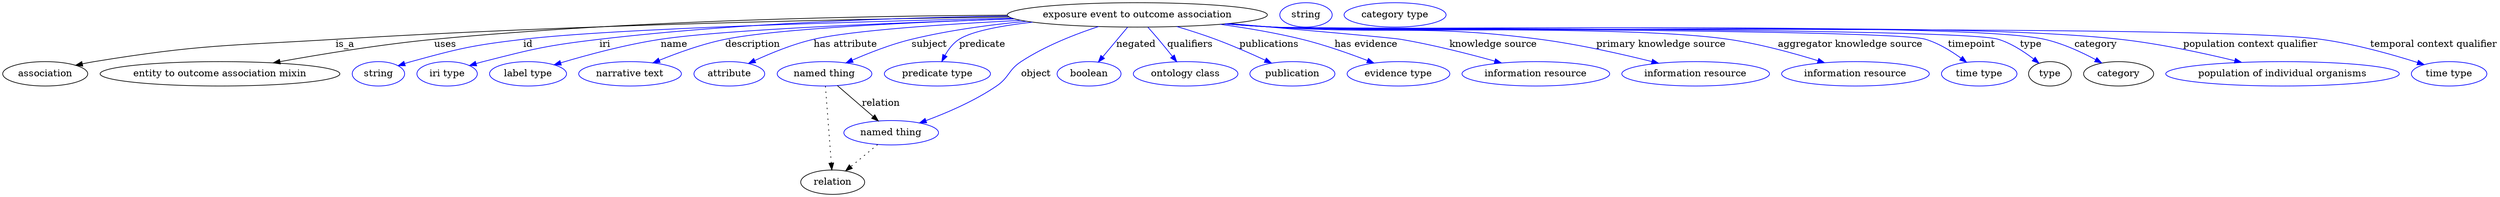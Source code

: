 digraph {
	graph [bb="0,0,3666.4,283"];
	node [label="\N"];
	"exposure event to outcome association"	[height=0.5,
		label="exposure event to outcome association",
		pos="1665.4,265",
		width=5.3079];
	association	[height=0.5,
		pos="62.394,178",
		width=1.7332];
	"exposure event to outcome association" -> association	[label=is_a,
		lp="503.39,221.5",
		pos="e,107.14,190.58 1476.8,262.04 1244.4,258.78 837.51,250.34 489.39,229 331.23,219.3 290.77,221.6 134.39,196 128.71,195.07 122.81,193.94 \
116.94,192.72"];
	"entity to outcome association mixin"	[height=0.5,
		pos="319.39,178",
		width=4.8926];
	"exposure event to outcome association" -> "entity to outcome association mixin"	[label=uses,
		lp="649.89,221.5",
		pos="e,397.44,194.19 1474.3,264.59 1266.8,263.59 925.82,257.13 633.39,229 556.59,221.61 470.05,207.39 407.3,195.99"];
	id	[color=blue,
		height=0.5,
		label=string,
		pos="551.39,178",
		width=1.0652];
	"exposure event to outcome association" -> id	[color=blue,
		label=id,
		lp="771.39,221.5",
		pos="e,580.37,190.01 1480.7,260.28 1258.3,255.2 897.99,244.85 764.39,229 690.13,220.19 671.49,215.87 599.39,196 596.28,195.14 593.08,\
194.18 589.88,193.17",
		style=solid];
	iri	[color=blue,
		height=0.5,
		label="iri type",
		pos="652.39,178",
		width=1.2277];
	"exposure event to outcome association" -> iri	[color=blue,
		label=iri,
		lp="884.39,221.5",
		pos="e,685.3,190.23 1475.1,263.34 1314.9,260.93 1080,253.03 876.39,229 799.53,219.93 780.38,215.19 705.39,196 702.02,195.14 698.54,194.18 \
695.05,193.17",
		style=solid];
	name	[color=blue,
		height=0.5,
		label="label type",
		pos="771.39,178",
		width=1.5707];
	"exposure event to outcome association" -> name	[color=blue,
		label=name,
		lp="986.39,221.5",
		pos="e,809.77,191.29 1484.8,259.06 1311.5,253.58 1062.5,243.55 966.39,229 915.53,221.3 858.7,205.93 819.57,194.25",
		style=solid];
	description	[color=blue,
		height=0.5,
		label="narrative text",
		pos="921.39,178",
		width=2.0943];
	"exposure event to outcome association" -> description	[color=blue,
		label=description,
		lp="1100.9,221.5",
		pos="e,954.88,194.13 1484.3,259.24 1336,254.28 1138.5,244.95 1060.4,229 1027.3,222.23 991.41,209.18 964.41,198.11",
		style=solid];
	"has attribute"	[color=blue,
		height=0.5,
		label=attribute,
		pos="1066.4,178",
		width=1.4443];
	"exposure event to outcome association" -> "has attribute"	[color=blue,
		label="has attribute",
		lp="1237.4,221.5",
		pos="e,1094.6,193.33 1494.4,256.95 1382.3,251.26 1246.5,242.05 1190.4,229 1160.3,221.99 1127.9,208.73 1103.8,197.62",
		style=solid];
	subject	[color=blue,
		height=0.5,
		label="named thing",
		pos="1206.4,178",
		width=1.9318];
	"exposure event to outcome association" -> subject	[color=blue,
		label=subject,
		lp="1360.4,221.5",
		pos="e,1238,194.08 1502.7,255.5 1448.6,250.37 1388.4,242.16 1334.4,229 1304.4,221.7 1272.1,209.01 1247.4,198.25",
		style=solid];
	predicate	[color=blue,
		height=0.5,
		label="predicate type",
		pos="1372.4,178",
		width=2.1665];
	"exposure event to outcome association" -> predicate	[color=blue,
		label=predicate,
		lp="1438.4,221.5",
		pos="e,1378.9,196.2 1511.8,254.26 1466.2,249.03 1423.3,241.07 1404.4,229 1395.5,223.33 1388.6,214.19 1383.5,205.27",
		style=solid];
	object	[color=blue,
		height=0.5,
		label="named thing",
		pos="1304.4,91",
		width=1.9318];
	"exposure event to outcome association" -> object	[color=blue,
		label=object,
		lp="1517.4,178",
		pos="e,1346,105.47 1608.6,247.72 1574.2,236.32 1530.3,219.01 1495.4,196 1476.5,183.54 1478.1,172.77 1459.4,160 1427.3,138.07 1387,120.64 \
1355.5,108.92",
		style=solid];
	negated	[color=blue,
		height=0.5,
		label=boolean,
		pos="1595.4,178",
		width=1.2999];
	"exposure event to outcome association" -> negated	[color=blue,
		label=negated,
		lp="1664.4,221.5",
		pos="e,1608.8,195.31 1651.2,246.8 1640.9,234.23 1626.7,217.01 1615.2,203.08",
		style=solid];
	qualifiers	[color=blue,
		height=0.5,
		label="ontology class",
		pos="1736.4,178",
		width=2.1304];
	"exposure event to outcome association" -> qualifiers	[color=blue,
		label=qualifiers,
		lp="1743.9,221.5",
		pos="e,1723.7,195.93 1681.6,246.79 1686.8,241.2 1692.4,234.91 1697.4,229 1704.1,221.01 1711.3,212.07 1717.5,203.97",
		style=solid];
	publications	[color=blue,
		height=0.5,
		label=publication,
		pos="1893.4,178",
		width=1.7332];
	"exposure event to outcome association" -> publications	[color=blue,
		label=publications,
		lp="1860.4,221.5",
		pos="e,1862.9,193.86 1724.3,247.8 1742.7,242.31 1763.1,235.83 1781.4,229 1805.8,219.91 1832.4,208.1 1853.6,198.24",
		style=solid];
	"has evidence"	[color=blue,
		height=0.5,
		label="evidence type",
		pos="2049.4,178",
		width=2.0943];
	"exposure event to outcome association" -> "has evidence"	[color=blue,
		label="has evidence",
		lp="2002.9,221.5",
		pos="e,2013.5,193.96 1788.1,251.14 1826.9,245.79 1869.7,238.55 1908.4,229 1941,220.96 1976.5,208.31 2003.8,197.75",
		style=solid];
	"knowledge source"	[color=blue,
		height=0.5,
		label="information resource",
		pos="2251.4,178",
		width=3.015];
	"exposure event to outcome association" -> "knowledge source"	[color=blue,
		label="knowledge source",
		lp="2189.9,221.5",
		pos="e,2201,194.07 1800.8,252.29 1907.6,242.97 2040.8,231.15 2053.4,229 2100.1,221.05 2151.9,207.79 2190.9,196.92",
		style=solid];
	"primary knowledge source"	[color=blue,
		height=0.5,
		label="information resource",
		pos="2486.4,178",
		width=3.015];
	"exposure event to outcome association" -> "primary knowledge source"	[color=blue,
		label="primary knowledge source",
		lp="2436.4,221.5",
		pos="e,2432,193.66 1797.9,252 1820.4,250.18 1843.6,248.43 1865.4,247 2039.9,235.59 2085,251.81 2258.4,229 2314.4,221.64 2376.9,207.49 \
2422.3,196.11",
		style=solid];
	"aggregator knowledge source"	[color=blue,
		height=0.5,
		label="information resource",
		pos="2721.4,178",
		width=3.015];
	"exposure event to outcome association" -> "aggregator knowledge source"	[color=blue,
		label="aggregator knowledge source",
		lp="2714.9,221.5",
		pos="e,2676.2,194.38 1795.8,251.82 1818.9,249.97 1842.9,248.26 1865.4,247 2014.1,238.69 2388,250.48 2535.4,229 2580.2,222.48 2629.6,208.88 \
2666.2,197.52",
		style=solid];
	timepoint	[color=blue,
		height=0.5,
		label="time type",
		pos="2903.4,178",
		width=1.5346];
	"exposure event to outcome association" -> timepoint	[color=blue,
		label=timepoint,
		lp="2893.4,221.5",
		pos="e,2885,194.99 1794.9,251.73 1818.4,249.87 1842.6,248.18 1865.4,247 1918.7,244.24 2774.3,244.48 2825.4,229 2844,223.36 2862.4,211.89 \
2876.7,201.36",
		style=solid];
	type	[height=0.5,
		pos="3007.4,178",
		width=0.86659];
	"exposure event to outcome association" -> type	[color=blue,
		label=type,
		lp="2980.4,221.5",
		pos="e,2991.6,193.54 1794.7,251.72 1818.2,249.85 1842.5,248.16 1865.4,247 1924.6,243.99 2875.8,246.66 2932.4,229 2951.2,223.13 2969.6,\
210.95 2983.5,200.07",
		style=solid];
	category	[height=0.5,
		pos="3108.4,178",
		width=1.4263];
	"exposure event to outcome association" -> category	[color=blue,
		label=category,
		lp="3075.9,221.5",
		pos="e,3083.7,194.07 1794.4,251.72 1818,249.85 1842.4,248.16 1865.4,247 1991.4,240.66 2877.4,257.11 3000.4,229 3026.6,223.01 3054.1,210.2 \
3074.7,199.04",
		style=solid];
	"population context qualifier"	[color=blue,
		height=0.5,
		label="population of individual organisms",
		pos="3349.4,178",
		width=4.7662];
	"exposure event to outcome association" -> "population context qualifier"	[color=blue,
		label="population context qualifier",
		lp="3303.4,221.5",
		pos="e,3289.3,194.99 1794.4,251.69 1818,249.82 1842.4,248.14 1865.4,247 2142,233.26 2836.2,259.61 3111.4,229 3168.6,222.64 3232.4,208.88 \
3279.5,197.4",
		style=solid];
	"temporal context qualifier"	[color=blue,
		height=0.5,
		label="time type",
		pos="3594.4,178",
		width=1.5346];
	"exposure event to outcome association" -> "temporal context qualifier"	[color=blue,
		label="temporal context qualifier",
		lp="3572.9,221.5",
		pos="e,3557.8,191.62 1794.1,251.66 1817.8,249.79 1842.3,248.11 1865.4,247 2036.4,238.74 3236.7,252.18 3406.4,229 3455.7,222.26 3510.5,\
206.72 3548.2,194.74",
		style=solid];
	subject -> object	[label=relation,
		lp="1289.4,134.5",
		pos="e,1285.6,108.34 1225.3,160.61 1240.2,147.68 1261.2,129.47 1277.8,115.07"];
	relation	[height=0.5,
		pos="1218.4,18",
		width=1.2999];
	subject -> relation	[pos="e,1217.1,36.188 1207.7,159.79 1209.8,132.48 1213.8,78.994 1216.3,46.38",
		style=dotted];
	object -> relation	[pos="e,1237.3,34.647 1284.4,73.533 1272.8,63.922 1258,51.669 1245.3,41.213",
		style=dotted];
	association_type	[color=blue,
		height=0.5,
		label=string,
		pos="1912.4,265",
		width=1.0652];
	association_category	[color=blue,
		height=0.5,
		label="category type",
		pos="2043.4,265",
		width=2.0762];
}
